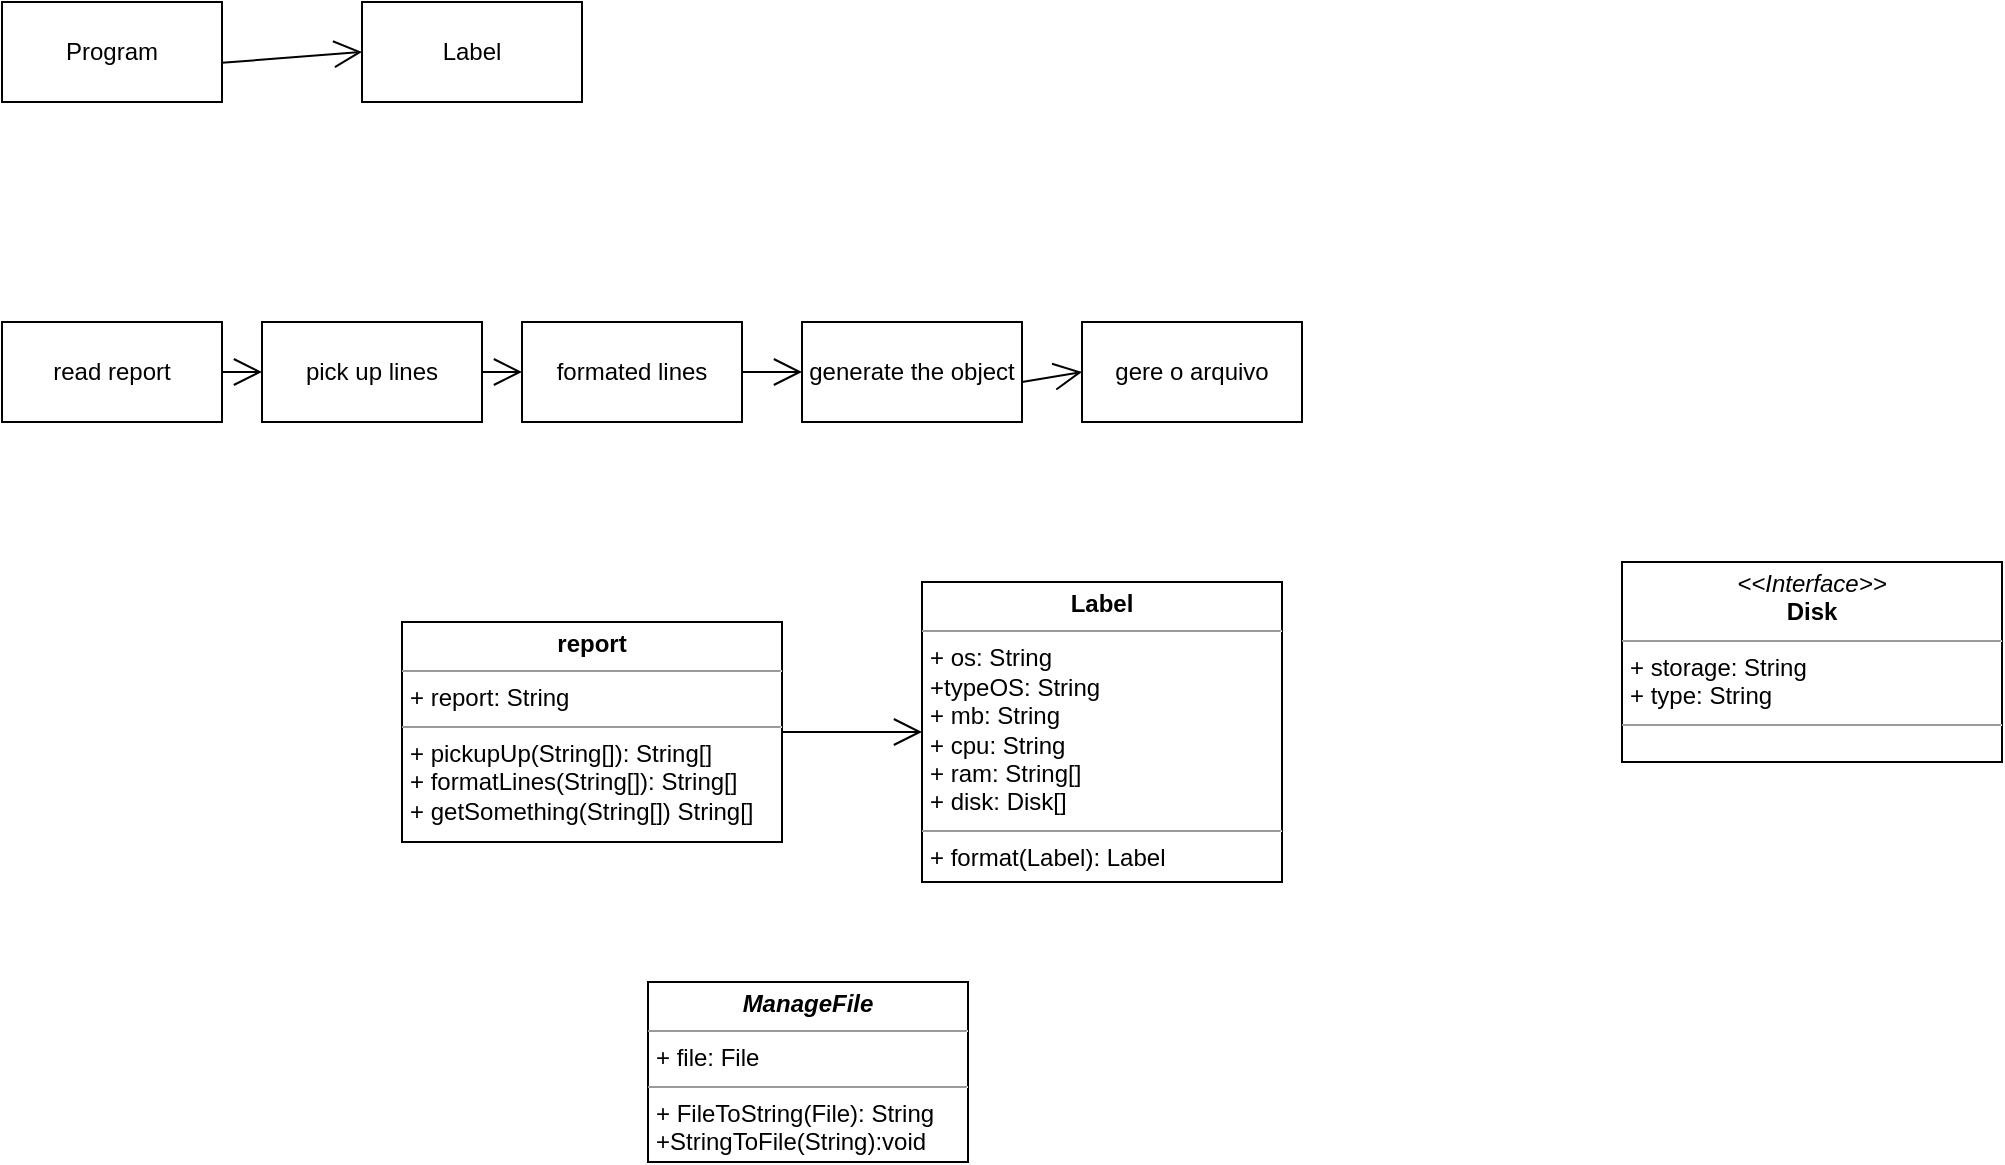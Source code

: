 <mxfile version="21.8.0" type="device">
  <diagram name="Página-1" id="zvqyIeNRFN6A9x6ZSAqa">
    <mxGraphModel dx="1173" dy="642" grid="1" gridSize="10" guides="1" tooltips="1" connect="1" arrows="1" fold="1" page="1" pageScale="1" pageWidth="827" pageHeight="1169" math="0" shadow="0">
      <root>
        <mxCell id="0" />
        <mxCell id="1" parent="0" />
        <mxCell id="9by8FPAijTu88lewyMBd-1" value="Label" style="html=1;whiteSpace=wrap;" vertex="1" parent="1">
          <mxGeometry x="190" width="110" height="50" as="geometry" />
        </mxCell>
        <mxCell id="9by8FPAijTu88lewyMBd-2" value="Program" style="html=1;whiteSpace=wrap;" vertex="1" parent="1">
          <mxGeometry x="10" width="110" height="50" as="geometry" />
        </mxCell>
        <mxCell id="9by8FPAijTu88lewyMBd-4" value="" style="endArrow=open;endFill=1;endSize=12;html=1;rounded=0;exitX=1;exitY=0.608;exitDx=0;exitDy=0;exitPerimeter=0;entryX=0;entryY=0.5;entryDx=0;entryDy=0;" edge="1" parent="1" source="9by8FPAijTu88lewyMBd-2" target="9by8FPAijTu88lewyMBd-1">
          <mxGeometry width="160" relative="1" as="geometry">
            <mxPoint x="270" y="74.5" as="sourcePoint" />
            <mxPoint x="430" y="74.5" as="targetPoint" />
          </mxGeometry>
        </mxCell>
        <mxCell id="9by8FPAijTu88lewyMBd-6" value="read report" style="html=1;whiteSpace=wrap;" vertex="1" parent="1">
          <mxGeometry x="10" y="160" width="110" height="50" as="geometry" />
        </mxCell>
        <mxCell id="9by8FPAijTu88lewyMBd-7" value="pick up lines" style="html=1;whiteSpace=wrap;" vertex="1" parent="1">
          <mxGeometry x="140" y="160" width="110" height="50" as="geometry" />
        </mxCell>
        <mxCell id="9by8FPAijTu88lewyMBd-8" value="formated lines" style="html=1;whiteSpace=wrap;" vertex="1" parent="1">
          <mxGeometry x="270" y="160" width="110" height="50" as="geometry" />
        </mxCell>
        <mxCell id="9by8FPAijTu88lewyMBd-9" value="generate the object" style="html=1;whiteSpace=wrap;" vertex="1" parent="1">
          <mxGeometry x="410" y="160" width="110" height="50" as="geometry" />
        </mxCell>
        <mxCell id="9by8FPAijTu88lewyMBd-10" value="" style="endArrow=open;endFill=1;endSize=12;html=1;rounded=0;exitX=1;exitY=0.5;exitDx=0;exitDy=0;entryX=0;entryY=0.5;entryDx=0;entryDy=0;" edge="1" parent="1" source="9by8FPAijTu88lewyMBd-6" target="9by8FPAijTu88lewyMBd-7">
          <mxGeometry width="160" relative="1" as="geometry">
            <mxPoint x="115" y="240" as="sourcePoint" />
            <mxPoint x="275" y="240" as="targetPoint" />
          </mxGeometry>
        </mxCell>
        <mxCell id="9by8FPAijTu88lewyMBd-11" value="" style="endArrow=open;endFill=1;endSize=12;html=1;rounded=0;exitX=1;exitY=0.5;exitDx=0;exitDy=0;entryX=0;entryY=0.5;entryDx=0;entryDy=0;" edge="1" parent="1" source="9by8FPAijTu88lewyMBd-7" target="9by8FPAijTu88lewyMBd-8">
          <mxGeometry width="160" relative="1" as="geometry">
            <mxPoint x="130" y="195" as="sourcePoint" />
            <mxPoint x="260" y="195" as="targetPoint" />
          </mxGeometry>
        </mxCell>
        <mxCell id="9by8FPAijTu88lewyMBd-12" value="" style="endArrow=open;endFill=1;endSize=12;html=1;rounded=0;exitX=1;exitY=0.5;exitDx=0;exitDy=0;entryX=0;entryY=0.5;entryDx=0;entryDy=0;" edge="1" parent="1" source="9by8FPAijTu88lewyMBd-8" target="9by8FPAijTu88lewyMBd-9">
          <mxGeometry width="160" relative="1" as="geometry">
            <mxPoint x="140" y="205" as="sourcePoint" />
            <mxPoint x="160" y="205" as="targetPoint" />
          </mxGeometry>
        </mxCell>
        <mxCell id="9by8FPAijTu88lewyMBd-13" value="gere o arquivo" style="html=1;whiteSpace=wrap;" vertex="1" parent="1">
          <mxGeometry x="550" y="160" width="110" height="50" as="geometry" />
        </mxCell>
        <mxCell id="9by8FPAijTu88lewyMBd-14" value="" style="endArrow=open;endFill=1;endSize=12;html=1;rounded=0;entryX=0;entryY=0.5;entryDx=0;entryDy=0;" edge="1" parent="1" target="9by8FPAijTu88lewyMBd-13">
          <mxGeometry width="160" relative="1" as="geometry">
            <mxPoint x="520" y="190" as="sourcePoint" />
            <mxPoint x="170" y="215" as="targetPoint" />
          </mxGeometry>
        </mxCell>
        <mxCell id="9by8FPAijTu88lewyMBd-15" value="&lt;p style=&quot;margin:0px;margin-top:4px;text-align:center;&quot;&gt;&lt;b&gt;report&lt;/b&gt;&lt;/p&gt;&lt;hr size=&quot;1&quot;&gt;&lt;p style=&quot;margin:0px;margin-left:4px;&quot;&gt;+ report: String&lt;/p&gt;&lt;hr size=&quot;1&quot;&gt;&lt;p style=&quot;margin:0px;margin-left:4px;&quot;&gt;+ pickupUp(String[]): String[]&lt;/p&gt;&lt;p style=&quot;margin:0px;margin-left:4px;&quot;&gt;+ formatLines(String[]): String[]&lt;/p&gt;&lt;p style=&quot;margin:0px;margin-left:4px;&quot;&gt;+ getSomething(String[]) String[]&lt;/p&gt;" style="verticalAlign=top;align=left;overflow=fill;fontSize=12;fontFamily=Helvetica;html=1;whiteSpace=wrap;" vertex="1" parent="1">
          <mxGeometry x="210" y="310" width="190" height="110" as="geometry" />
        </mxCell>
        <mxCell id="9by8FPAijTu88lewyMBd-16" value="&lt;p style=&quot;margin:0px;margin-top:4px;text-align:center;&quot;&gt;&lt;b&gt;Label&lt;/b&gt;&lt;/p&gt;&lt;hr size=&quot;1&quot;&gt;&lt;p style=&quot;margin:0px;margin-left:4px;&quot;&gt;+ os: String&lt;/p&gt;&lt;p style=&quot;margin:0px;margin-left:4px;&quot;&gt;+typeOS: String&lt;/p&gt;&lt;p style=&quot;margin:0px;margin-left:4px;&quot;&gt;+ mb: String&lt;/p&gt;&lt;p style=&quot;margin:0px;margin-left:4px;&quot;&gt;+ cpu: String&lt;/p&gt;&lt;p style=&quot;margin:0px;margin-left:4px;&quot;&gt;+ ram: String[]&lt;/p&gt;&lt;p style=&quot;margin:0px;margin-left:4px;&quot;&gt;+ disk: Disk[]&lt;/p&gt;&lt;hr size=&quot;1&quot;&gt;&lt;p style=&quot;margin:0px;margin-left:4px;&quot;&gt;+ format(Label): Label&lt;/p&gt;&lt;p style=&quot;margin:0px;margin-left:4px;&quot;&gt;&lt;br&gt;&lt;/p&gt;" style="verticalAlign=top;align=left;overflow=fill;fontSize=12;fontFamily=Helvetica;html=1;whiteSpace=wrap;" vertex="1" parent="1">
          <mxGeometry x="470" y="290" width="180" height="150" as="geometry" />
        </mxCell>
        <mxCell id="9by8FPAijTu88lewyMBd-17" value="" style="endArrow=open;endFill=1;endSize=12;html=1;rounded=0;entryX=0;entryY=0.5;entryDx=0;entryDy=0;exitX=1;exitY=0.5;exitDx=0;exitDy=0;" edge="1" parent="1" source="9by8FPAijTu88lewyMBd-15" target="9by8FPAijTu88lewyMBd-16">
          <mxGeometry width="160" relative="1" as="geometry">
            <mxPoint x="150" y="370" as="sourcePoint" />
            <mxPoint x="310" y="370" as="targetPoint" />
          </mxGeometry>
        </mxCell>
        <mxCell id="9by8FPAijTu88lewyMBd-18" value="&lt;p style=&quot;margin:0px;margin-top:4px;text-align:center;&quot;&gt;&lt;b&gt;&lt;i&gt;ManageFile&lt;/i&gt;&lt;/b&gt;&lt;/p&gt;&lt;hr size=&quot;1&quot;&gt;&lt;p style=&quot;margin:0px;margin-left:4px;&quot;&gt;+ file: File&lt;/p&gt;&lt;hr size=&quot;1&quot;&gt;&lt;p style=&quot;margin:0px;margin-left:4px;&quot;&gt;+ FileToString(File): String&lt;/p&gt;&lt;p style=&quot;margin:0px;margin-left:4px;&quot;&gt;+StringToFile(String):void&lt;/p&gt;" style="verticalAlign=top;align=left;overflow=fill;fontSize=12;fontFamily=Helvetica;html=1;whiteSpace=wrap;" vertex="1" parent="1">
          <mxGeometry x="333" y="490" width="160" height="90" as="geometry" />
        </mxCell>
        <mxCell id="9by8FPAijTu88lewyMBd-22" value="&lt;p style=&quot;margin:0px;margin-top:4px;text-align:center;&quot;&gt;&lt;i&gt;&amp;lt;&amp;lt;Interface&amp;gt;&amp;gt;&lt;/i&gt;&lt;br&gt;&lt;b&gt;Disk&lt;/b&gt;&lt;/p&gt;&lt;hr size=&quot;1&quot;&gt;&lt;p style=&quot;margin:0px;margin-left:4px;&quot;&gt;+ storage: String&lt;br&gt;+ type: String&lt;/p&gt;&lt;hr size=&quot;1&quot;&gt;&lt;p style=&quot;margin:0px;margin-left:4px;&quot;&gt;&lt;br&gt;&lt;/p&gt;" style="verticalAlign=top;align=left;overflow=fill;fontSize=12;fontFamily=Helvetica;html=1;whiteSpace=wrap;" vertex="1" parent="1">
          <mxGeometry x="820" y="280" width="190" height="100" as="geometry" />
        </mxCell>
      </root>
    </mxGraphModel>
  </diagram>
</mxfile>
